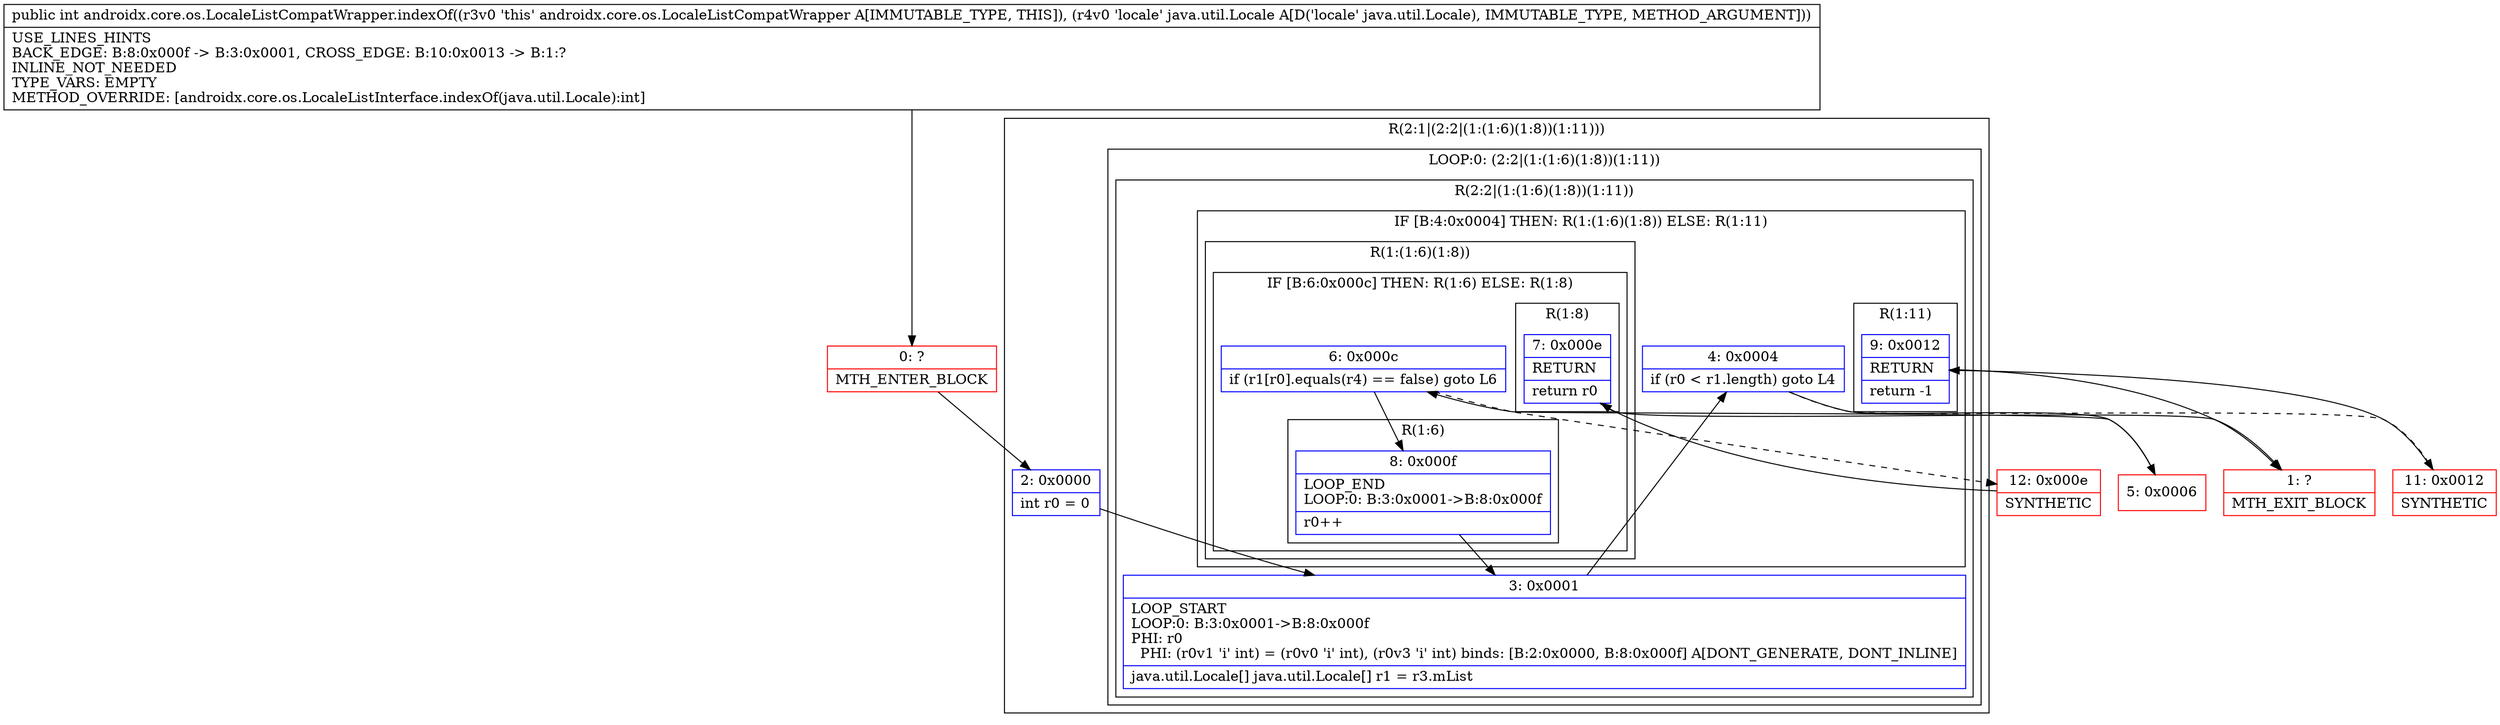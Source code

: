 digraph "CFG forandroidx.core.os.LocaleListCompatWrapper.indexOf(Ljava\/util\/Locale;)I" {
subgraph cluster_Region_2119805706 {
label = "R(2:1|(2:2|(1:(1:6)(1:8))(1:11)))";
node [shape=record,color=blue];
Node_2 [shape=record,label="{2\:\ 0x0000|int r0 = 0\l}"];
subgraph cluster_LoopRegion_990954217 {
label = "LOOP:0: (2:2|(1:(1:6)(1:8))(1:11))";
node [shape=record,color=blue];
subgraph cluster_Region_749412489 {
label = "R(2:2|(1:(1:6)(1:8))(1:11))";
node [shape=record,color=blue];
Node_3 [shape=record,label="{3\:\ 0x0001|LOOP_START\lLOOP:0: B:3:0x0001\-\>B:8:0x000f\lPHI: r0 \l  PHI: (r0v1 'i' int) = (r0v0 'i' int), (r0v3 'i' int) binds: [B:2:0x0000, B:8:0x000f] A[DONT_GENERATE, DONT_INLINE]\l|java.util.Locale[] java.util.Locale[] r1 = r3.mList\l}"];
subgraph cluster_IfRegion_19351416 {
label = "IF [B:4:0x0004] THEN: R(1:(1:6)(1:8)) ELSE: R(1:11)";
node [shape=record,color=blue];
Node_4 [shape=record,label="{4\:\ 0x0004|if (r0 \< r1.length) goto L4\l}"];
subgraph cluster_Region_707958775 {
label = "R(1:(1:6)(1:8))";
node [shape=record,color=blue];
subgraph cluster_IfRegion_222783105 {
label = "IF [B:6:0x000c] THEN: R(1:6) ELSE: R(1:8)";
node [shape=record,color=blue];
Node_6 [shape=record,label="{6\:\ 0x000c|if (r1[r0].equals(r4) == false) goto L6\l}"];
subgraph cluster_Region_1270558441 {
label = "R(1:6)";
node [shape=record,color=blue];
Node_8 [shape=record,label="{8\:\ 0x000f|LOOP_END\lLOOP:0: B:3:0x0001\-\>B:8:0x000f\l|r0++\l}"];
}
subgraph cluster_Region_1056280024 {
label = "R(1:8)";
node [shape=record,color=blue];
Node_7 [shape=record,label="{7\:\ 0x000e|RETURN\l|return r0\l}"];
}
}
}
subgraph cluster_Region_948748723 {
label = "R(1:11)";
node [shape=record,color=blue];
Node_9 [shape=record,label="{9\:\ 0x0012|RETURN\l|return \-1\l}"];
}
}
}
}
}
Node_0 [shape=record,color=red,label="{0\:\ ?|MTH_ENTER_BLOCK\l}"];
Node_5 [shape=record,color=red,label="{5\:\ 0x0006}"];
Node_12 [shape=record,color=red,label="{12\:\ 0x000e|SYNTHETIC\l}"];
Node_1 [shape=record,color=red,label="{1\:\ ?|MTH_EXIT_BLOCK\l}"];
Node_11 [shape=record,color=red,label="{11\:\ 0x0012|SYNTHETIC\l}"];
MethodNode[shape=record,label="{public int androidx.core.os.LocaleListCompatWrapper.indexOf((r3v0 'this' androidx.core.os.LocaleListCompatWrapper A[IMMUTABLE_TYPE, THIS]), (r4v0 'locale' java.util.Locale A[D('locale' java.util.Locale), IMMUTABLE_TYPE, METHOD_ARGUMENT]))  | USE_LINES_HINTS\lBACK_EDGE: B:8:0x000f \-\> B:3:0x0001, CROSS_EDGE: B:10:0x0013 \-\> B:1:?\lINLINE_NOT_NEEDED\lTYPE_VARS: EMPTY\lMETHOD_OVERRIDE: [androidx.core.os.LocaleListInterface.indexOf(java.util.Locale):int]\l}"];
MethodNode -> Node_0;Node_2 -> Node_3;
Node_3 -> Node_4;
Node_4 -> Node_5;
Node_4 -> Node_11[style=dashed];
Node_6 -> Node_8;
Node_6 -> Node_12[style=dashed];
Node_8 -> Node_3;
Node_7 -> Node_1;
Node_9 -> Node_1;
Node_0 -> Node_2;
Node_5 -> Node_6;
Node_12 -> Node_7;
Node_11 -> Node_9;
}

